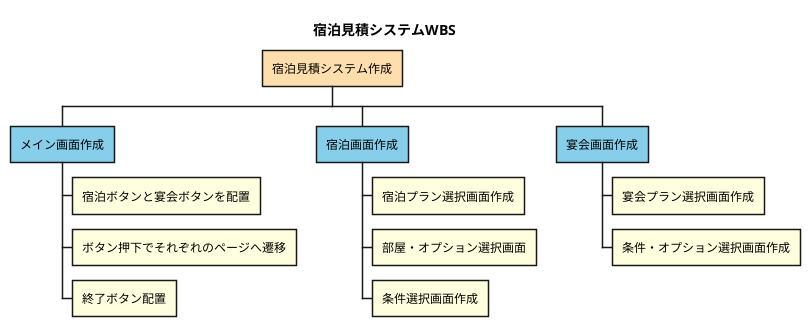 @startwbs PMS
title 宿泊見積システムWBS
*[#NavajoWhite] 宿泊見積システム作成
**[#SkyBlue] メイン画面作成
***[#LightYellow] 宿泊ボタンと宴会ボタンを配置
***[#LightYellow] ボタン押下でそれぞれのページへ遷移
***[#LightYellow] 終了ボタン配置
**[#SkyBlue] 宿泊画面作成
***[#LightYellow] 宿泊プラン選択画面作成
***[#LightYellow] 部屋・オプション選択画面
***[#LightYellow] 条件選択画面作成
**[#SkyBlue] 宴会画面作成
***[#LightYellow] 宴会プラン選択画面作成
***[#LightYellow] 条件・オプション選択画面作成
@endwbs